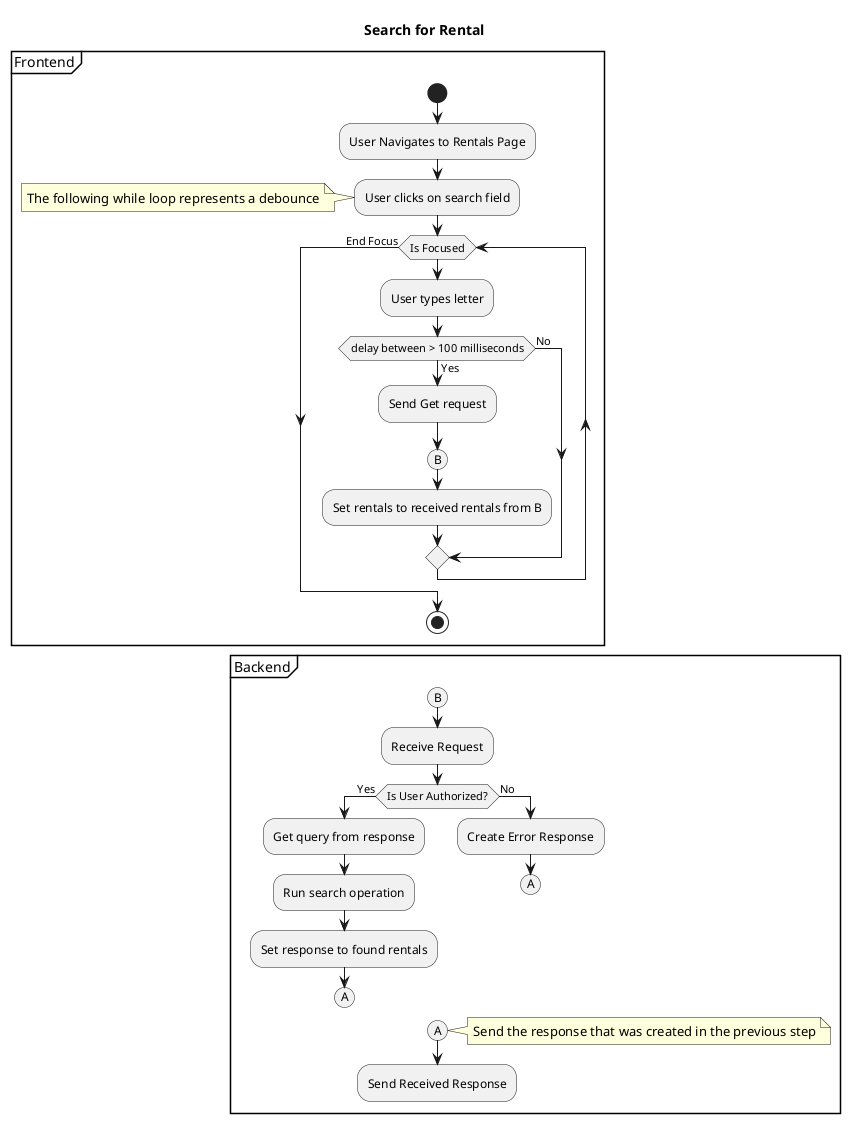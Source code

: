 @startuml
'https://plantuml.com/activity-diagram-beta
title Search for Rental

partition Frontend {
    start

    :User Navigates to Rentals Page;
    :User clicks on search field;

    note left
        The following while loop represents a debounce
    end note

    while (Is Focused)
        :User types letter;

        if (delay between > 100 milliseconds) then (Yes)
            :Send Get request;
            (B)
            :Set rentals to received rentals from B;
        else (No)

        endif
    endwhile (End Focus)

    stop
}

partition Backend {
    (B)
    :Receive Request;

    if (Is User Authorized?) then (Yes)
        :Get query from response;
        :Run search operation;
        :Set response to found rentals;
        (A)
        detach
    else (No)
        :Create Error Response;
        (A)
        detach
    endif

    (A)

    note right
        Send the response that was created in the previous step
    end note

    :Send Received Response;
}

@enduml
